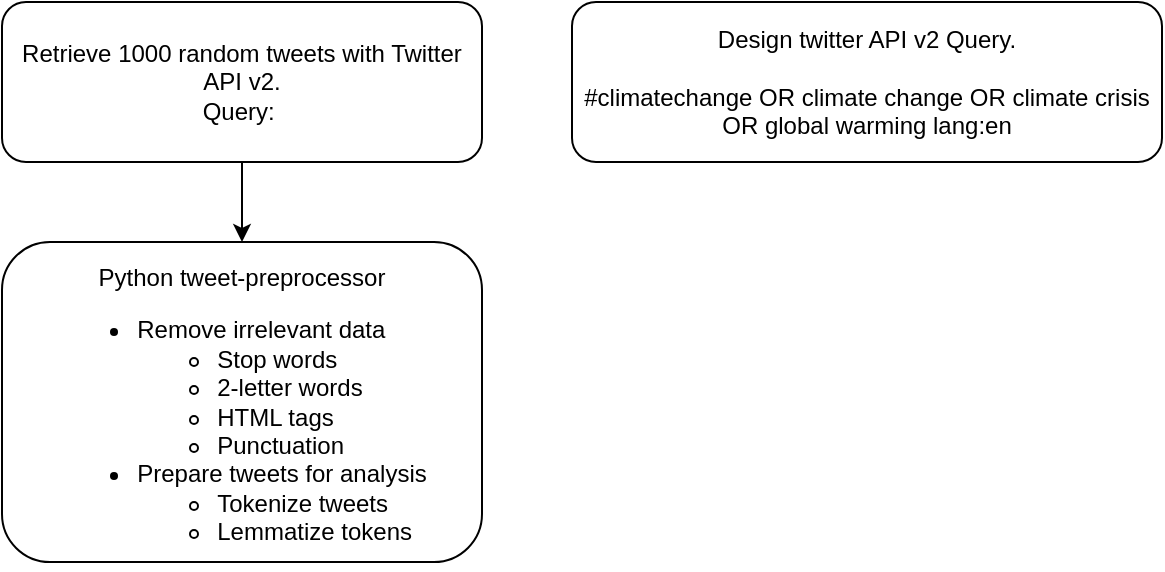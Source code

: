 <mxfile version="21.0.8" type="github">
  <diagram name="Page-1" id="fVHZ1sfxp8ctlBkrv8Ka">
    <mxGraphModel dx="954" dy="622" grid="1" gridSize="10" guides="1" tooltips="1" connect="1" arrows="1" fold="1" page="1" pageScale="1" pageWidth="850" pageHeight="1100" math="0" shadow="0">
      <root>
        <mxCell id="0" />
        <mxCell id="1" parent="0" />
        <mxCell id="x4eMJo4EBV7eQhnRsea5-5" style="edgeStyle=orthogonalEdgeStyle;rounded=0;orthogonalLoop=1;jettySize=auto;html=1;" edge="1" parent="1" source="x4eMJo4EBV7eQhnRsea5-1" target="x4eMJo4EBV7eQhnRsea5-3">
          <mxGeometry relative="1" as="geometry" />
        </mxCell>
        <mxCell id="x4eMJo4EBV7eQhnRsea5-1" value="Retrieve 1000 random tweets with Twitter API v2.&lt;br&gt;Query:&amp;nbsp;" style="rounded=1;whiteSpace=wrap;html=1;align=center;" vertex="1" parent="1">
          <mxGeometry x="80" y="80" width="240" height="80" as="geometry" />
        </mxCell>
        <mxCell id="x4eMJo4EBV7eQhnRsea5-3" value="&lt;div style=&quot;&quot;&gt;&lt;br&gt;&lt;/div&gt;&lt;div style=&quot;&quot;&gt;Python tweet-preprocessor&lt;br&gt;&lt;/div&gt;&lt;ul&gt;&lt;li style=&quot;text-align: left;&quot;&gt;Remove irrelevant data&lt;/li&gt;&lt;ul&gt;&lt;li style=&quot;text-align: left;&quot;&gt;Stop words&lt;/li&gt;&lt;li style=&quot;text-align: left;&quot;&gt;2-letter words&lt;/li&gt;&lt;li style=&quot;text-align: left;&quot;&gt;HTML tags&lt;/li&gt;&lt;li style=&quot;text-align: left;&quot;&gt;Punctuation&lt;/li&gt;&lt;/ul&gt;&lt;li style=&quot;text-align: left;&quot;&gt;Prepare tweets for analysis&lt;/li&gt;&lt;ul&gt;&lt;li style=&quot;text-align: left;&quot;&gt;Tokenize tweets&lt;/li&gt;&lt;li style=&quot;text-align: left;&quot;&gt;Lemmatize tokens&lt;/li&gt;&lt;/ul&gt;&lt;/ul&gt;" style="rounded=1;whiteSpace=wrap;html=1;align=center;" vertex="1" parent="1">
          <mxGeometry x="80" y="200" width="240" height="160" as="geometry" />
        </mxCell>
        <mxCell id="x4eMJo4EBV7eQhnRsea5-6" value="Design twitter API v2 Query.&lt;br&gt;&lt;br&gt;#climatechange OR climate change OR climate crisis OR global warming lang:en" style="rounded=1;whiteSpace=wrap;html=1;" vertex="1" parent="1">
          <mxGeometry x="365" y="80" width="295" height="80" as="geometry" />
        </mxCell>
      </root>
    </mxGraphModel>
  </diagram>
</mxfile>
